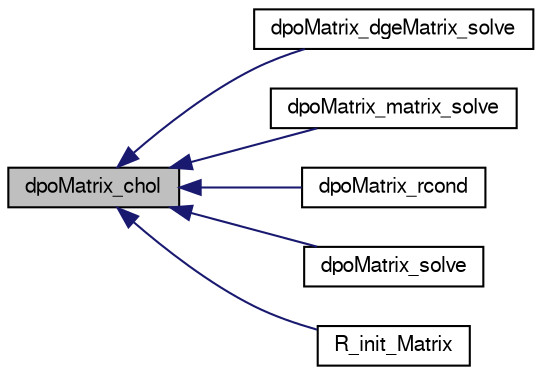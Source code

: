 digraph G
{
  edge [fontname="FreeSans",fontsize=10,labelfontname="FreeSans",labelfontsize=10];
  node [fontname="FreeSans",fontsize=10,shape=record];
  rankdir=LR;
  Node1 [label="dpoMatrix_chol",height=0.2,width=0.4,color="black", fillcolor="grey75", style="filled" fontcolor="black"];
  Node1 -> Node2 [dir=back,color="midnightblue",fontsize=10,style="solid",fontname="FreeSans"];
  Node2 [label="dpoMatrix_dgeMatrix_solve",height=0.2,width=0.4,color="black", fillcolor="white", style="filled",URL="$dpoMatrix_8h.html#6fdf4fea856fcb48318714aaa43375d5"];
  Node1 -> Node3 [dir=back,color="midnightblue",fontsize=10,style="solid",fontname="FreeSans"];
  Node3 [label="dpoMatrix_matrix_solve",height=0.2,width=0.4,color="black", fillcolor="white", style="filled",URL="$dpoMatrix_8h.html#915278646a8dc39fbffe059c53d19569"];
  Node1 -> Node4 [dir=back,color="midnightblue",fontsize=10,style="solid",fontname="FreeSans"];
  Node4 [label="dpoMatrix_rcond",height=0.2,width=0.4,color="black", fillcolor="white", style="filled",URL="$dpoMatrix_8h.html#e4b3c6190a4d12048befb3d3110c2377"];
  Node1 -> Node5 [dir=back,color="midnightblue",fontsize=10,style="solid",fontname="FreeSans"];
  Node5 [label="dpoMatrix_solve",height=0.2,width=0.4,color="black", fillcolor="white", style="filled",URL="$dpoMatrix_8h.html#cc9a68e6726285aaea483c6652019d47"];
  Node1 -> Node6 [dir=back,color="midnightblue",fontsize=10,style="solid",fontname="FreeSans"];
  Node6 [label="R_init_Matrix",height=0.2,width=0.4,color="black", fillcolor="white", style="filled",URL="$init_8c.html#3c984b3c92aeb789d5679e2aae8b8eac"];
}
